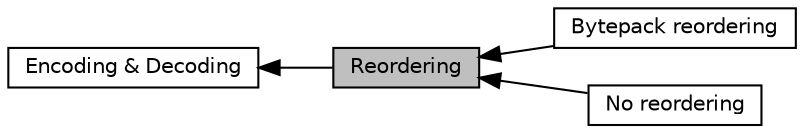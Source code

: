 digraph "Reordering"
{
  edge [fontname="Helvetica",fontsize="10",labelfontname="Helvetica",labelfontsize="10"];
  node [fontname="Helvetica",fontsize="10",shape=box];
  rankdir=LR;
  Node1 [label="Reordering",height=0.2,width=0.4,color="black", fillcolor="grey75", style="filled", fontcolor="black",tooltip=" "];
  Node4 [label="Bytepack reordering",height=0.2,width=0.4,color="black", fillcolor="white", style="filled",URL="$group__xrif__reorder__bytepack.html",tooltip=" "];
  Node3 [label="No reordering",height=0.2,width=0.4,color="black", fillcolor="white", style="filled",URL="$group__xrif__reorder__none.html",tooltip=" "];
  Node2 [label="Encoding & Decoding",height=0.2,width=0.4,color="black", fillcolor="white", style="filled",URL="$group__xrif__encode.html",tooltip=" "];
  Node2->Node1 [shape=plaintext, dir="back", style="solid"];
  Node1->Node3 [shape=plaintext, dir="back", style="solid"];
  Node1->Node4 [shape=plaintext, dir="back", style="solid"];
}
